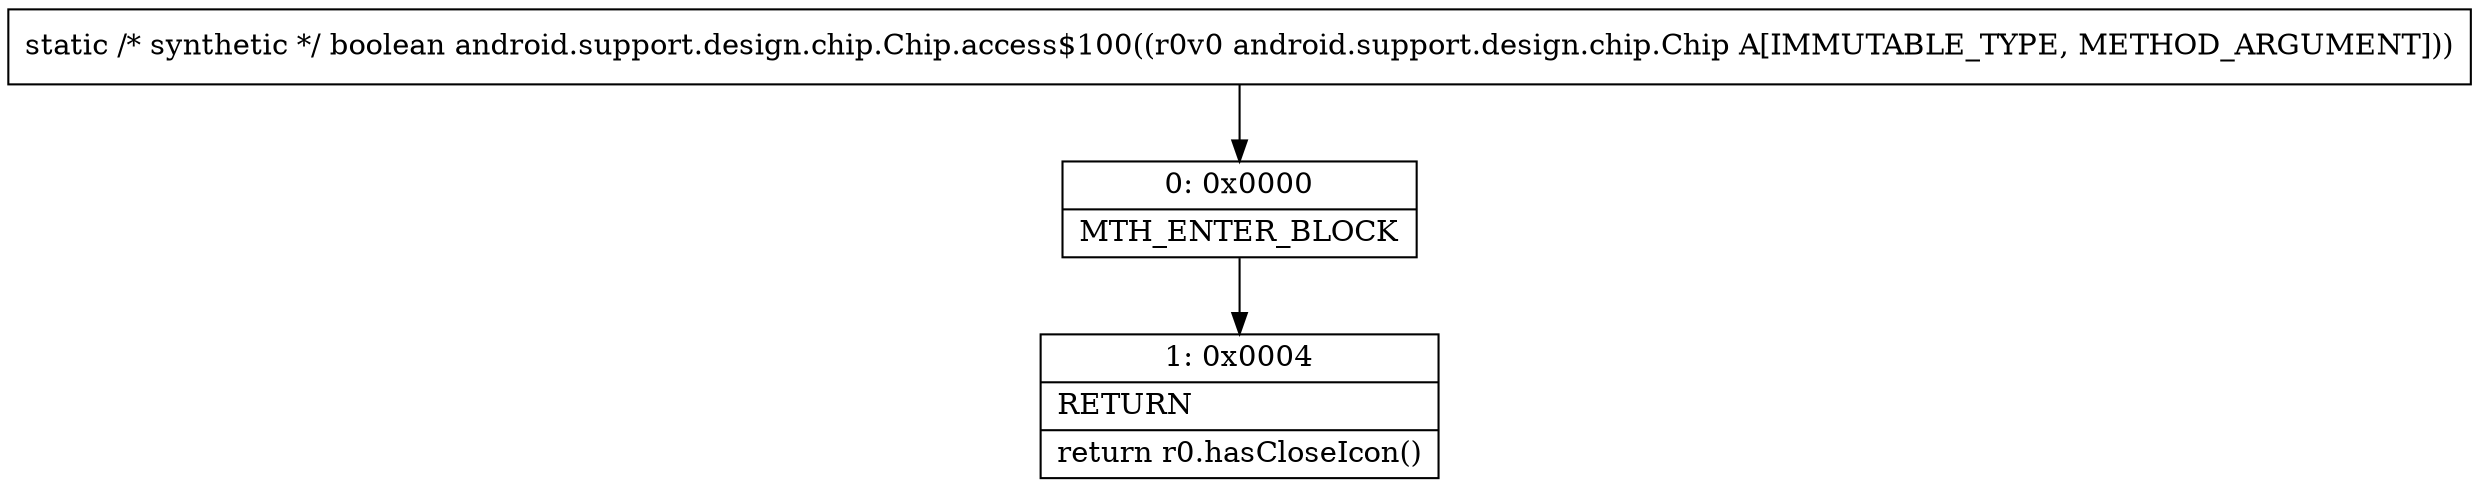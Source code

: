 digraph "CFG forandroid.support.design.chip.Chip.access$100(Landroid\/support\/design\/chip\/Chip;)Z" {
Node_0 [shape=record,label="{0\:\ 0x0000|MTH_ENTER_BLOCK\l}"];
Node_1 [shape=record,label="{1\:\ 0x0004|RETURN\l|return r0.hasCloseIcon()\l}"];
MethodNode[shape=record,label="{static \/* synthetic *\/ boolean android.support.design.chip.Chip.access$100((r0v0 android.support.design.chip.Chip A[IMMUTABLE_TYPE, METHOD_ARGUMENT])) }"];
MethodNode -> Node_0;
Node_0 -> Node_1;
}

